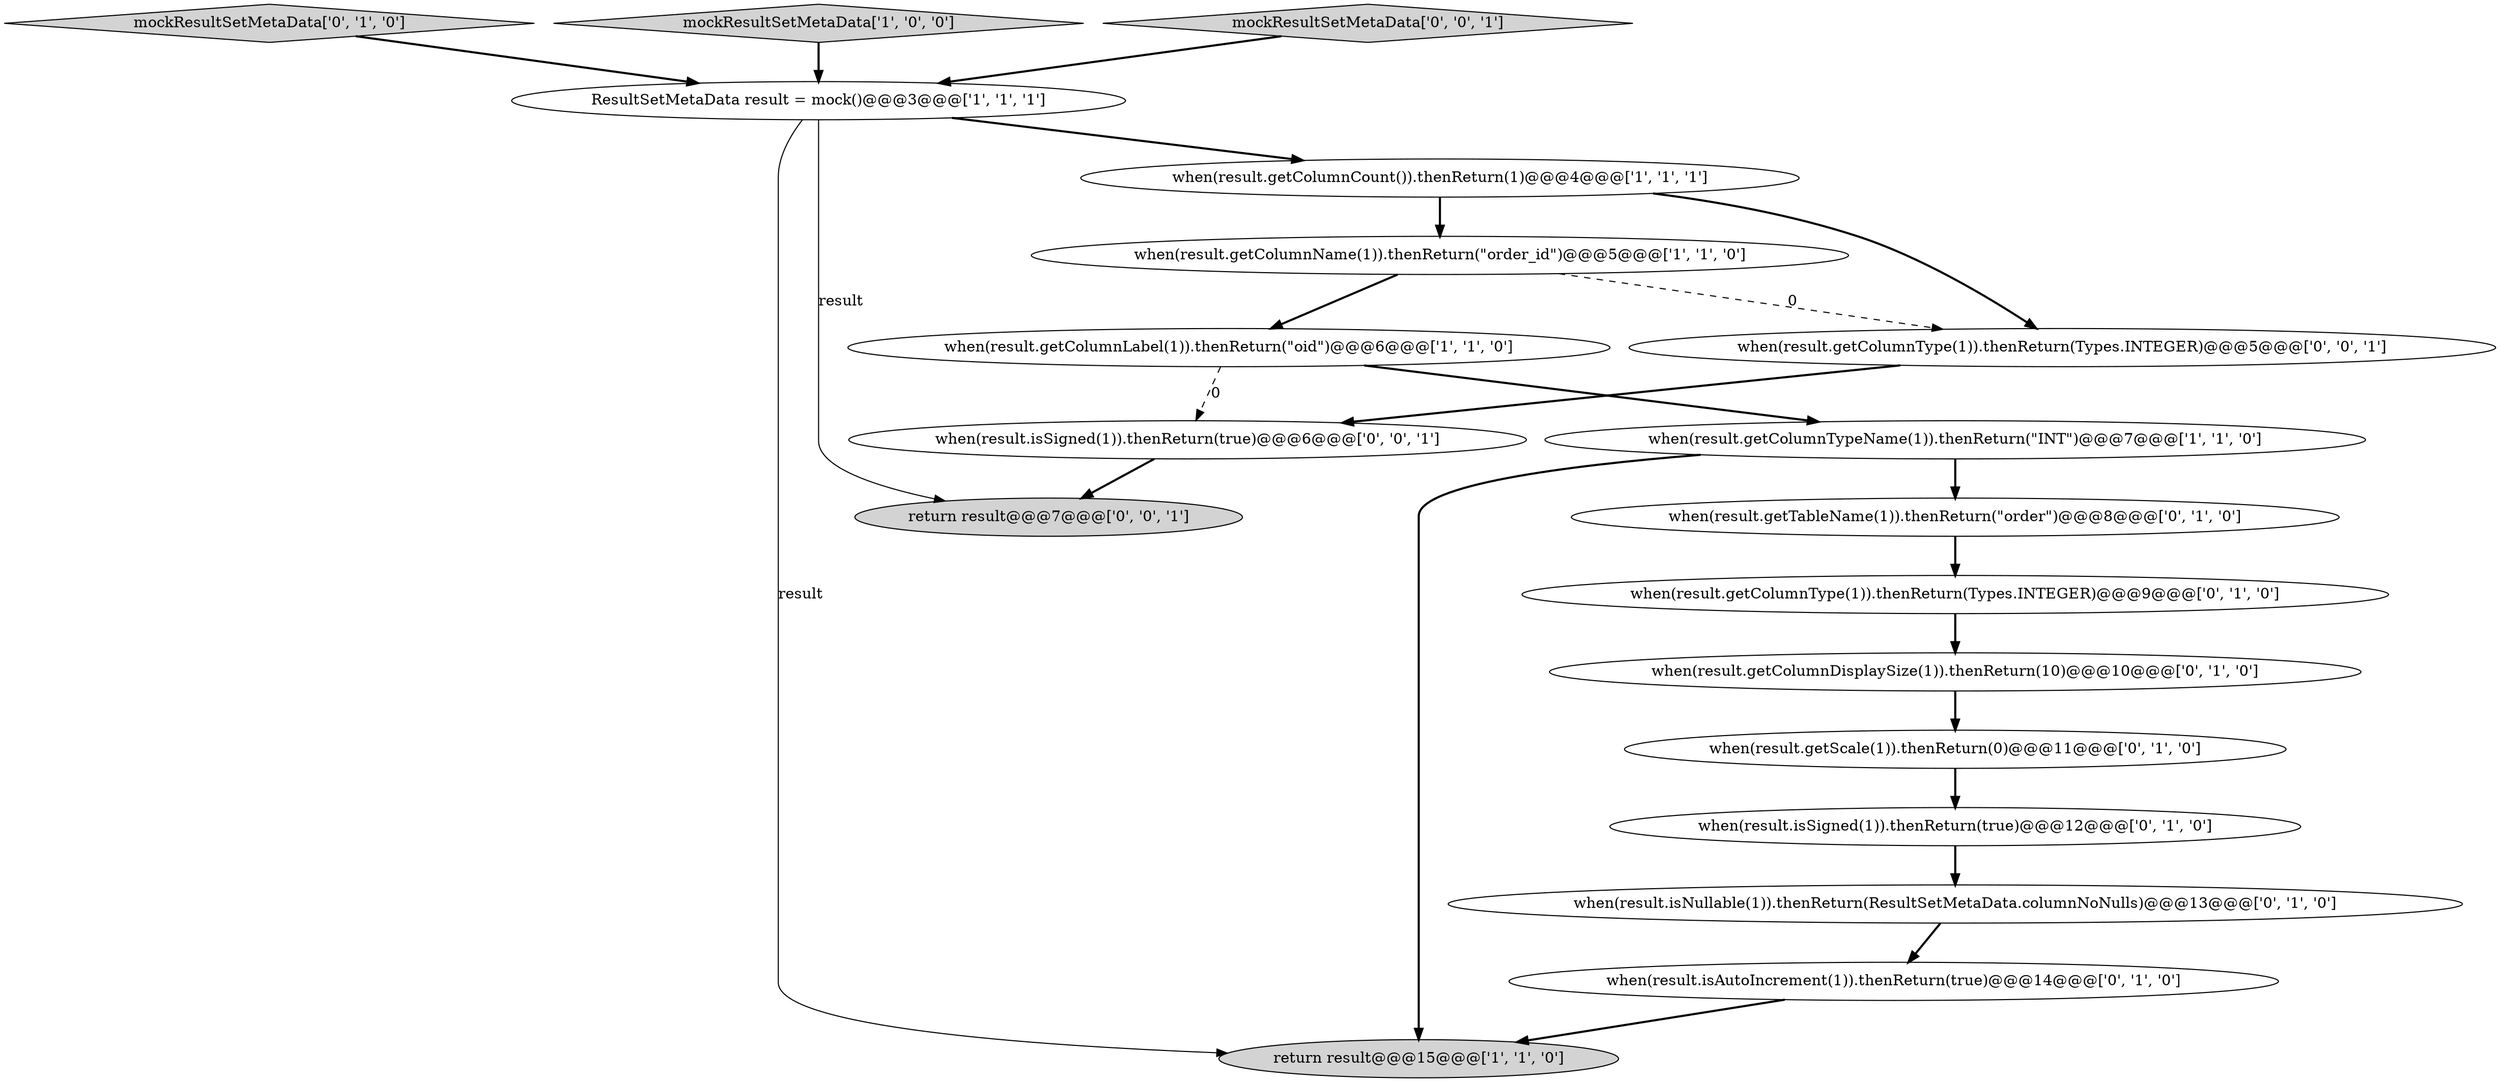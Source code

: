 digraph {
0 [style = filled, label = "return result@@@15@@@['1', '1', '0']", fillcolor = lightgray, shape = ellipse image = "AAA0AAABBB1BBB"];
5 [style = filled, label = "when(result.getColumnName(1)).thenReturn(\"order_id\")@@@5@@@['1', '1', '0']", fillcolor = white, shape = ellipse image = "AAA0AAABBB1BBB"];
14 [style = filled, label = "mockResultSetMetaData['0', '1', '0']", fillcolor = lightgray, shape = diamond image = "AAA0AAABBB2BBB"];
8 [style = filled, label = "when(result.isSigned(1)).thenReturn(true)@@@12@@@['0', '1', '0']", fillcolor = white, shape = ellipse image = "AAA1AAABBB2BBB"];
15 [style = filled, label = "return result@@@7@@@['0', '0', '1']", fillcolor = lightgray, shape = ellipse image = "AAA0AAABBB3BBB"];
10 [style = filled, label = "when(result.getScale(1)).thenReturn(0)@@@11@@@['0', '1', '0']", fillcolor = white, shape = ellipse image = "AAA1AAABBB2BBB"];
9 [style = filled, label = "when(result.getTableName(1)).thenReturn(\"order\")@@@8@@@['0', '1', '0']", fillcolor = white, shape = ellipse image = "AAA1AAABBB2BBB"];
3 [style = filled, label = "ResultSetMetaData result = mock()@@@3@@@['1', '1', '1']", fillcolor = white, shape = ellipse image = "AAA0AAABBB1BBB"];
11 [style = filled, label = "when(result.isNullable(1)).thenReturn(ResultSetMetaData.columnNoNulls)@@@13@@@['0', '1', '0']", fillcolor = white, shape = ellipse image = "AAA1AAABBB2BBB"];
13 [style = filled, label = "when(result.isAutoIncrement(1)).thenReturn(true)@@@14@@@['0', '1', '0']", fillcolor = white, shape = ellipse image = "AAA1AAABBB2BBB"];
4 [style = filled, label = "when(result.getColumnLabel(1)).thenReturn(\"oid\")@@@6@@@['1', '1', '0']", fillcolor = white, shape = ellipse image = "AAA0AAABBB1BBB"];
1 [style = filled, label = "when(result.getColumnCount()).thenReturn(1)@@@4@@@['1', '1', '1']", fillcolor = white, shape = ellipse image = "AAA0AAABBB1BBB"];
2 [style = filled, label = "mockResultSetMetaData['1', '0', '0']", fillcolor = lightgray, shape = diamond image = "AAA0AAABBB1BBB"];
12 [style = filled, label = "when(result.getColumnType(1)).thenReturn(Types.INTEGER)@@@9@@@['0', '1', '0']", fillcolor = white, shape = ellipse image = "AAA1AAABBB2BBB"];
16 [style = filled, label = "when(result.getColumnType(1)).thenReturn(Types.INTEGER)@@@5@@@['0', '0', '1']", fillcolor = white, shape = ellipse image = "AAA0AAABBB3BBB"];
17 [style = filled, label = "when(result.isSigned(1)).thenReturn(true)@@@6@@@['0', '0', '1']", fillcolor = white, shape = ellipse image = "AAA0AAABBB3BBB"];
7 [style = filled, label = "when(result.getColumnDisplaySize(1)).thenReturn(10)@@@10@@@['0', '1', '0']", fillcolor = white, shape = ellipse image = "AAA1AAABBB2BBB"];
18 [style = filled, label = "mockResultSetMetaData['0', '0', '1']", fillcolor = lightgray, shape = diamond image = "AAA0AAABBB3BBB"];
6 [style = filled, label = "when(result.getColumnTypeName(1)).thenReturn(\"INT\")@@@7@@@['1', '1', '0']", fillcolor = white, shape = ellipse image = "AAA0AAABBB1BBB"];
18->3 [style = bold, label=""];
12->7 [style = bold, label=""];
4->6 [style = bold, label=""];
5->16 [style = dashed, label="0"];
14->3 [style = bold, label=""];
7->10 [style = bold, label=""];
13->0 [style = bold, label=""];
6->0 [style = bold, label=""];
10->8 [style = bold, label=""];
4->17 [style = dashed, label="0"];
5->4 [style = bold, label=""];
3->1 [style = bold, label=""];
3->0 [style = solid, label="result"];
6->9 [style = bold, label=""];
2->3 [style = bold, label=""];
8->11 [style = bold, label=""];
17->15 [style = bold, label=""];
11->13 [style = bold, label=""];
16->17 [style = bold, label=""];
1->16 [style = bold, label=""];
3->15 [style = solid, label="result"];
9->12 [style = bold, label=""];
1->5 [style = bold, label=""];
}

